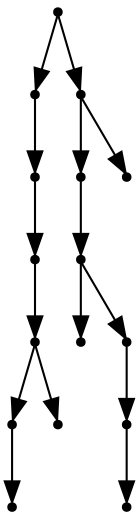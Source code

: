 digraph {
  15 [shape=point];
  6 [shape=point];
  5 [shape=point];
  4 [shape=point];
  3 [shape=point];
  1 [shape=point];
  0 [shape=point];
  2 [shape=point];
  14 [shape=point];
  12 [shape=point];
  11 [shape=point];
  7 [shape=point];
  10 [shape=point];
  9 [shape=point];
  8 [shape=point];
  13 [shape=point];
15 -> 6;
6 -> 5;
5 -> 4;
4 -> 3;
3 -> 1;
1 -> 0;
3 -> 2;
15 -> 14;
14 -> 12;
12 -> 11;
11 -> 7;
11 -> 10;
10 -> 9;
9 -> 8;
14 -> 13;
}
